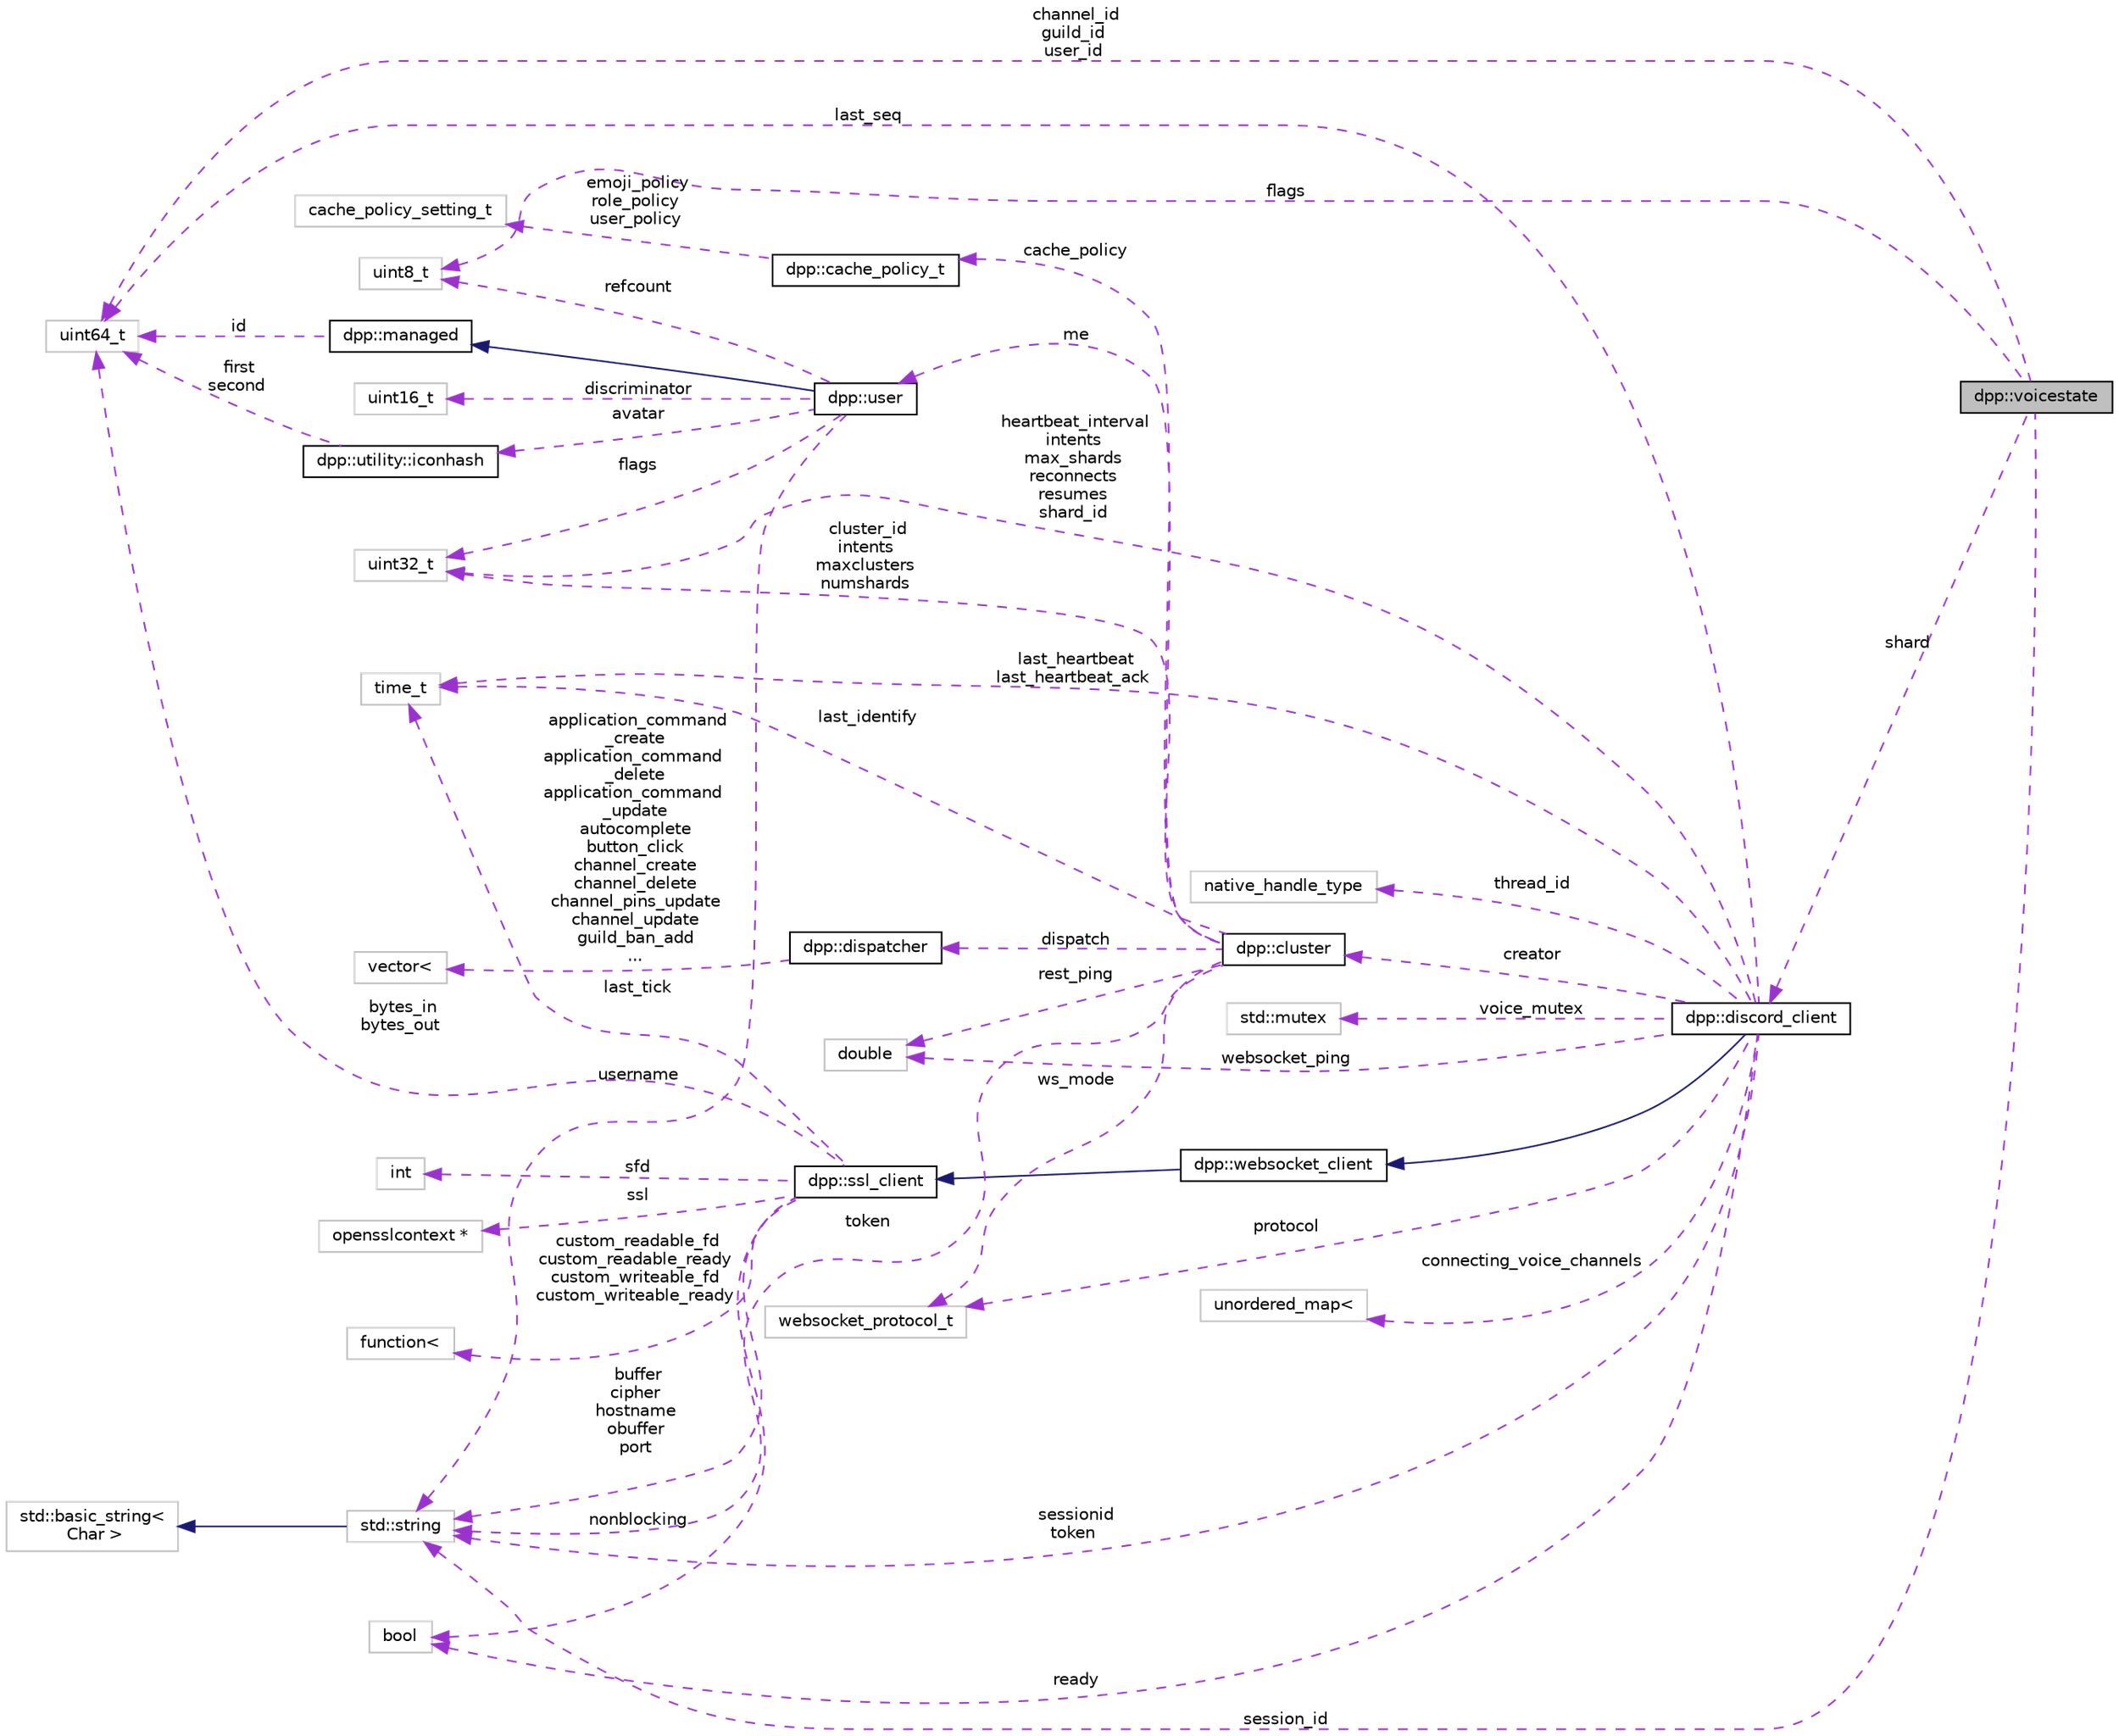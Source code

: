 digraph "dpp::voicestate"
{
 // INTERACTIVE_SVG=YES
 // LATEX_PDF_SIZE
  bgcolor="transparent";
  edge [fontname="Helvetica",fontsize="10",labelfontname="Helvetica",labelfontsize="10"];
  node [fontname="Helvetica",fontsize="10",shape=record];
  rankdir="LR";
  Node1 [label="dpp::voicestate",height=0.2,width=0.4,color="black", fillcolor="grey75", style="filled", fontcolor="black",tooltip="Represents the voice state of a user on a guild These are stored in the dpp::guild object,..."];
  Node2 -> Node1 [dir="back",color="darkorchid3",fontsize="10",style="dashed",label=" shard" ,fontname="Helvetica"];
  Node2 [label="dpp::discord_client",height=0.2,width=0.4,color="black",URL="$classdpp_1_1discord__client.html",tooltip="Implements a discord client. Each discord_client connects to one shard and derives from a websocket c..."];
  Node3 -> Node2 [dir="back",color="midnightblue",fontsize="10",style="solid",fontname="Helvetica"];
  Node3 [label="dpp::websocket_client",height=0.2,width=0.4,color="black",URL="$classdpp_1_1websocket__client.html",tooltip="Implements a websocket client based on the SSL client."];
  Node4 -> Node3 [dir="back",color="midnightblue",fontsize="10",style="solid",fontname="Helvetica"];
  Node4 [label="dpp::ssl_client",height=0.2,width=0.4,color="black",URL="$classdpp_1_1ssl__client.html",tooltip="Implements a simple non-blocking SSL stream client."];
  Node5 -> Node4 [dir="back",color="darkorchid3",fontsize="10",style="dashed",label=" buffer\ncipher\nhostname\nobuffer\nport" ,fontname="Helvetica"];
  Node5 [label="std::string",height=0.2,width=0.4,color="grey75",tooltip=" "];
  Node6 -> Node5 [dir="back",color="midnightblue",fontsize="10",style="solid",fontname="Helvetica"];
  Node6 [label="std::basic_string\<\l Char \>",height=0.2,width=0.4,color="grey75",tooltip=" "];
  Node7 -> Node4 [dir="back",color="darkorchid3",fontsize="10",style="dashed",label=" nonblocking" ,fontname="Helvetica"];
  Node7 [label="bool",height=0.2,width=0.4,color="grey75",tooltip=" "];
  Node8 -> Node4 [dir="back",color="darkorchid3",fontsize="10",style="dashed",label=" sfd" ,fontname="Helvetica"];
  Node8 [label="int",height=0.2,width=0.4,color="grey75",tooltip=" "];
  Node9 -> Node4 [dir="back",color="darkorchid3",fontsize="10",style="dashed",label=" ssl" ,fontname="Helvetica"];
  Node9 [label="opensslcontext *",height=0.2,width=0.4,color="grey75",tooltip=" "];
  Node10 -> Node4 [dir="back",color="darkorchid3",fontsize="10",style="dashed",label=" last_tick" ,fontname="Helvetica"];
  Node10 [label="time_t",height=0.2,width=0.4,color="grey75",tooltip=" "];
  Node11 -> Node4 [dir="back",color="darkorchid3",fontsize="10",style="dashed",label=" bytes_in\nbytes_out" ,fontname="Helvetica"];
  Node11 [label="uint64_t",height=0.2,width=0.4,color="grey75",tooltip=" "];
  Node12 -> Node4 [dir="back",color="darkorchid3",fontsize="10",style="dashed",label=" custom_readable_fd\ncustom_readable_ready\ncustom_writeable_fd\ncustom_writeable_ready" ,fontname="Helvetica"];
  Node12 [label="function\<",height=0.2,width=0.4,color="grey75",tooltip=" "];
  Node13 -> Node2 [dir="back",color="darkorchid3",fontsize="10",style="dashed",label=" creator" ,fontname="Helvetica"];
  Node13 [label="dpp::cluster",height=0.2,width=0.4,color="black",URL="$classdpp_1_1cluster.html",tooltip="The cluster class represents a group of shards and a command queue for sending and receiving commands..."];
  Node5 -> Node13 [dir="back",color="darkorchid3",fontsize="10",style="dashed",label=" token" ,fontname="Helvetica"];
  Node10 -> Node13 [dir="back",color="darkorchid3",fontsize="10",style="dashed",label=" last_identify" ,fontname="Helvetica"];
  Node14 -> Node13 [dir="back",color="darkorchid3",fontsize="10",style="dashed",label=" cluster_id\nintents\nmaxclusters\nnumshards" ,fontname="Helvetica"];
  Node14 [label="uint32_t",height=0.2,width=0.4,color="grey75",tooltip=" "];
  Node15 -> Node13 [dir="back",color="darkorchid3",fontsize="10",style="dashed",label=" rest_ping" ,fontname="Helvetica"];
  Node15 [label="double",height=0.2,width=0.4,color="grey75",tooltip=" "];
  Node16 -> Node13 [dir="back",color="darkorchid3",fontsize="10",style="dashed",label=" dispatch" ,fontname="Helvetica"];
  Node16 [label="dpp::dispatcher",height=0.2,width=0.4,color="black",URL="$classdpp_1_1dispatcher.html",tooltip="The dispatcher class contains a set of std::functions representing hooked events that the user code i..."];
  Node17 -> Node16 [dir="back",color="darkorchid3",fontsize="10",style="dashed",label=" application_command\l_create\napplication_command\l_delete\napplication_command\l_update\nautocomplete\nbutton_click\nchannel_create\nchannel_delete\nchannel_pins_update\nchannel_update\nguild_ban_add\n..." ,fontname="Helvetica"];
  Node17 [label="vector\<",height=0.2,width=0.4,color="grey75",tooltip=" "];
  Node18 -> Node13 [dir="back",color="darkorchid3",fontsize="10",style="dashed",label=" me" ,fontname="Helvetica"];
  Node18 [label="dpp::user",height=0.2,width=0.4,color="black",URL="$classdpp_1_1user.html",tooltip="Represents a user on discord. May or may not be a member of a dpp::guild."];
  Node19 -> Node18 [dir="back",color="midnightblue",fontsize="10",style="solid",fontname="Helvetica"];
  Node19 [label="dpp::managed",height=0.2,width=0.4,color="black",URL="$classdpp_1_1managed.html",tooltip="The managed class is the base class for various types that can be stored in a cache that are identifi..."];
  Node11 -> Node19 [dir="back",color="darkorchid3",fontsize="10",style="dashed",label=" id" ,fontname="Helvetica"];
  Node5 -> Node18 [dir="back",color="darkorchid3",fontsize="10",style="dashed",label=" username" ,fontname="Helvetica"];
  Node20 -> Node18 [dir="back",color="darkorchid3",fontsize="10",style="dashed",label=" discriminator" ,fontname="Helvetica"];
  Node20 [label="uint16_t",height=0.2,width=0.4,color="grey75",tooltip=" "];
  Node21 -> Node18 [dir="back",color="darkorchid3",fontsize="10",style="dashed",label=" avatar" ,fontname="Helvetica"];
  Node21 [label="dpp::utility::iconhash",height=0.2,width=0.4,color="black",URL="$structdpp_1_1utility_1_1iconhash.html",tooltip="Store a 128 bit icon hash (profile picture, server icon etc) as a 128 bit binary value made of two ui..."];
  Node11 -> Node21 [dir="back",color="darkorchid3",fontsize="10",style="dashed",label=" first\nsecond" ,fontname="Helvetica"];
  Node14 -> Node18 [dir="back",color="darkorchid3",fontsize="10",style="dashed",label=" flags" ,fontname="Helvetica"];
  Node22 -> Node18 [dir="back",color="darkorchid3",fontsize="10",style="dashed",label=" refcount" ,fontname="Helvetica"];
  Node22 [label="uint8_t",height=0.2,width=0.4,color="grey75",tooltip=" "];
  Node23 -> Node13 [dir="back",color="darkorchid3",fontsize="10",style="dashed",label=" cache_policy" ,fontname="Helvetica"];
  Node23 [label="dpp::cache_policy_t",height=0.2,width=0.4,color="black",URL="$structdpp_1_1cache__policy__t.html",tooltip="Represents the caching policy of the cluster."];
  Node24 -> Node23 [dir="back",color="darkorchid3",fontsize="10",style="dashed",label=" emoji_policy\nrole_policy\nuser_policy" ,fontname="Helvetica"];
  Node24 [label="cache_policy_setting_t",height=0.2,width=0.4,color="grey75",tooltip=" "];
  Node25 -> Node13 [dir="back",color="darkorchid3",fontsize="10",style="dashed",label=" ws_mode" ,fontname="Helvetica"];
  Node25 [label="websocket_protocol_t",height=0.2,width=0.4,color="grey75",tooltip=" "];
  Node14 -> Node2 [dir="back",color="darkorchid3",fontsize="10",style="dashed",label=" heartbeat_interval\nintents\nmax_shards\nreconnects\nresumes\nshard_id" ,fontname="Helvetica"];
  Node10 -> Node2 [dir="back",color="darkorchid3",fontsize="10",style="dashed",label=" last_heartbeat\nlast_heartbeat_ack" ,fontname="Helvetica"];
  Node26 -> Node2 [dir="back",color="darkorchid3",fontsize="10",style="dashed",label=" thread_id" ,fontname="Helvetica"];
  Node26 [label="native_handle_type",height=0.2,width=0.4,color="grey75",tooltip=" "];
  Node11 -> Node2 [dir="back",color="darkorchid3",fontsize="10",style="dashed",label=" last_seq" ,fontname="Helvetica"];
  Node5 -> Node2 [dir="back",color="darkorchid3",fontsize="10",style="dashed",label=" sessionid\ntoken" ,fontname="Helvetica"];
  Node27 -> Node2 [dir="back",color="darkorchid3",fontsize="10",style="dashed",label=" voice_mutex" ,fontname="Helvetica"];
  Node27 [label="std::mutex",height=0.2,width=0.4,color="grey75",tooltip=" "];
  Node15 -> Node2 [dir="back",color="darkorchid3",fontsize="10",style="dashed",label=" websocket_ping" ,fontname="Helvetica"];
  Node7 -> Node2 [dir="back",color="darkorchid3",fontsize="10",style="dashed",label=" ready" ,fontname="Helvetica"];
  Node25 -> Node2 [dir="back",color="darkorchid3",fontsize="10",style="dashed",label=" protocol" ,fontname="Helvetica"];
  Node28 -> Node2 [dir="back",color="darkorchid3",fontsize="10",style="dashed",label=" connecting_voice_channels" ,fontname="Helvetica"];
  Node28 [label="unordered_map\<",height=0.2,width=0.4,color="grey75",tooltip=" "];
  Node11 -> Node1 [dir="back",color="darkorchid3",fontsize="10",style="dashed",label=" channel_id\nguild_id\nuser_id" ,fontname="Helvetica"];
  Node5 -> Node1 [dir="back",color="darkorchid3",fontsize="10",style="dashed",label=" session_id" ,fontname="Helvetica"];
  Node22 -> Node1 [dir="back",color="darkorchid3",fontsize="10",style="dashed",label=" flags" ,fontname="Helvetica"];
}
